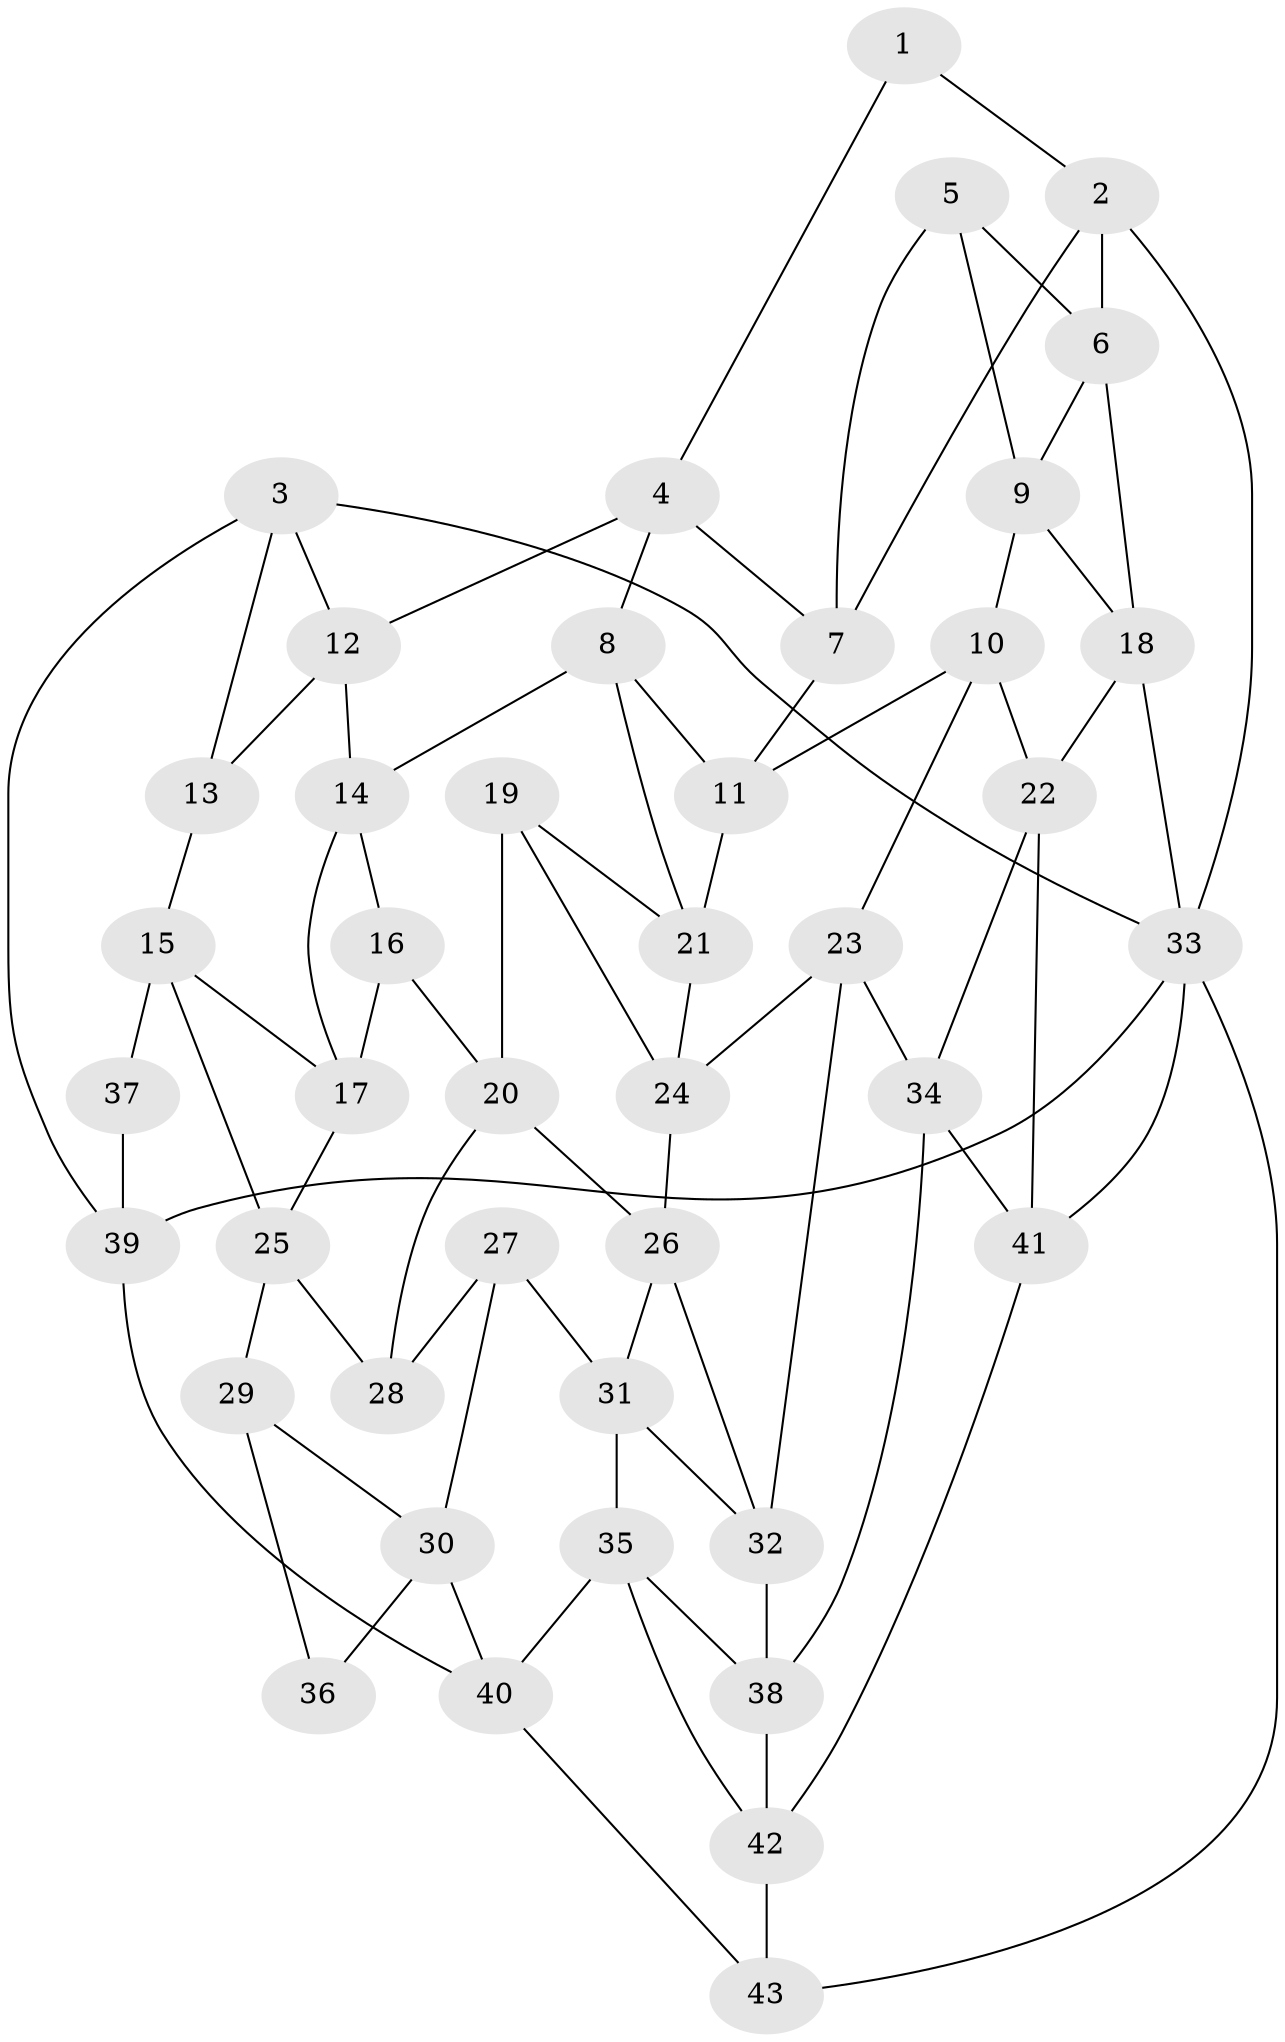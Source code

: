 // original degree distribution, {3: 0.046511627906976744, 4: 0.23255813953488372, 6: 0.2558139534883721, 5: 0.46511627906976744}
// Generated by graph-tools (version 1.1) at 2025/50/03/09/25 03:50:58]
// undirected, 43 vertices, 80 edges
graph export_dot {
graph [start="1"]
  node [color=gray90,style=filled];
  1;
  2;
  3;
  4;
  5;
  6;
  7;
  8;
  9;
  10;
  11;
  12;
  13;
  14;
  15;
  16;
  17;
  18;
  19;
  20;
  21;
  22;
  23;
  24;
  25;
  26;
  27;
  28;
  29;
  30;
  31;
  32;
  33;
  34;
  35;
  36;
  37;
  38;
  39;
  40;
  41;
  42;
  43;
  1 -- 2 [weight=1.0];
  1 -- 4 [weight=1.0];
  2 -- 6 [weight=1.0];
  2 -- 7 [weight=1.0];
  2 -- 33 [weight=1.0];
  3 -- 12 [weight=1.0];
  3 -- 13 [weight=1.0];
  3 -- 33 [weight=1.0];
  3 -- 39 [weight=1.0];
  4 -- 7 [weight=1.0];
  4 -- 8 [weight=1.0];
  4 -- 12 [weight=1.0];
  5 -- 6 [weight=1.0];
  5 -- 7 [weight=1.0];
  5 -- 9 [weight=1.0];
  6 -- 9 [weight=1.0];
  6 -- 18 [weight=1.0];
  7 -- 11 [weight=1.0];
  8 -- 11 [weight=1.0];
  8 -- 14 [weight=1.0];
  8 -- 21 [weight=1.0];
  9 -- 10 [weight=1.0];
  9 -- 18 [weight=1.0];
  10 -- 11 [weight=1.0];
  10 -- 22 [weight=1.0];
  10 -- 23 [weight=1.0];
  11 -- 21 [weight=1.0];
  12 -- 13 [weight=1.0];
  12 -- 14 [weight=1.0];
  13 -- 15 [weight=1.0];
  14 -- 16 [weight=1.0];
  14 -- 17 [weight=1.0];
  15 -- 17 [weight=1.0];
  15 -- 25 [weight=1.0];
  15 -- 37 [weight=1.0];
  16 -- 17 [weight=1.0];
  16 -- 20 [weight=1.0];
  17 -- 25 [weight=1.0];
  18 -- 22 [weight=1.0];
  18 -- 33 [weight=1.0];
  19 -- 20 [weight=1.0];
  19 -- 21 [weight=1.0];
  19 -- 24 [weight=1.0];
  20 -- 26 [weight=1.0];
  20 -- 28 [weight=1.0];
  21 -- 24 [weight=1.0];
  22 -- 34 [weight=1.0];
  22 -- 41 [weight=1.0];
  23 -- 24 [weight=1.0];
  23 -- 32 [weight=1.0];
  23 -- 34 [weight=1.0];
  24 -- 26 [weight=1.0];
  25 -- 28 [weight=1.0];
  25 -- 29 [weight=1.0];
  26 -- 31 [weight=1.0];
  26 -- 32 [weight=1.0];
  27 -- 28 [weight=1.0];
  27 -- 30 [weight=1.0];
  27 -- 31 [weight=1.0];
  29 -- 30 [weight=1.0];
  29 -- 36 [weight=1.0];
  30 -- 36 [weight=1.0];
  30 -- 40 [weight=1.0];
  31 -- 32 [weight=1.0];
  31 -- 35 [weight=1.0];
  32 -- 38 [weight=1.0];
  33 -- 39 [weight=1.0];
  33 -- 41 [weight=1.0];
  33 -- 43 [weight=1.0];
  34 -- 38 [weight=1.0];
  34 -- 41 [weight=1.0];
  35 -- 38 [weight=1.0];
  35 -- 40 [weight=1.0];
  35 -- 42 [weight=1.0];
  37 -- 39 [weight=2.0];
  38 -- 42 [weight=1.0];
  39 -- 40 [weight=1.0];
  40 -- 43 [weight=1.0];
  41 -- 42 [weight=1.0];
  42 -- 43 [weight=1.0];
}

